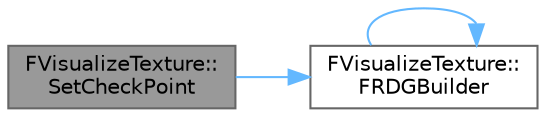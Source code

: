 digraph "FVisualizeTexture::SetCheckPoint"
{
 // INTERACTIVE_SVG=YES
 // LATEX_PDF_SIZE
  bgcolor="transparent";
  edge [fontname=Helvetica,fontsize=10,labelfontname=Helvetica,labelfontsize=10];
  node [fontname=Helvetica,fontsize=10,shape=box,height=0.2,width=0.4];
  rankdir="LR";
  Node1 [id="Node000001",label="FVisualizeTexture::\lSetCheckPoint",height=0.2,width=0.4,color="gray40", fillcolor="grey60", style="filled", fontcolor="black",tooltip=" "];
  Node1 -> Node2 [id="edge1_Node000001_Node000002",color="steelblue1",style="solid",tooltip=" "];
  Node2 [id="Node000002",label="FVisualizeTexture::\lFRDGBuilder",height=0.2,width=0.4,color="grey40", fillcolor="white", style="filled",URL="$d0/d79/classFVisualizeTexture.html#a69ba942a7f7cad754aa75bb36d7786af",tooltip=" "];
  Node2 -> Node2 [id="edge2_Node000002_Node000002",color="steelblue1",style="solid",tooltip=" "];
}
